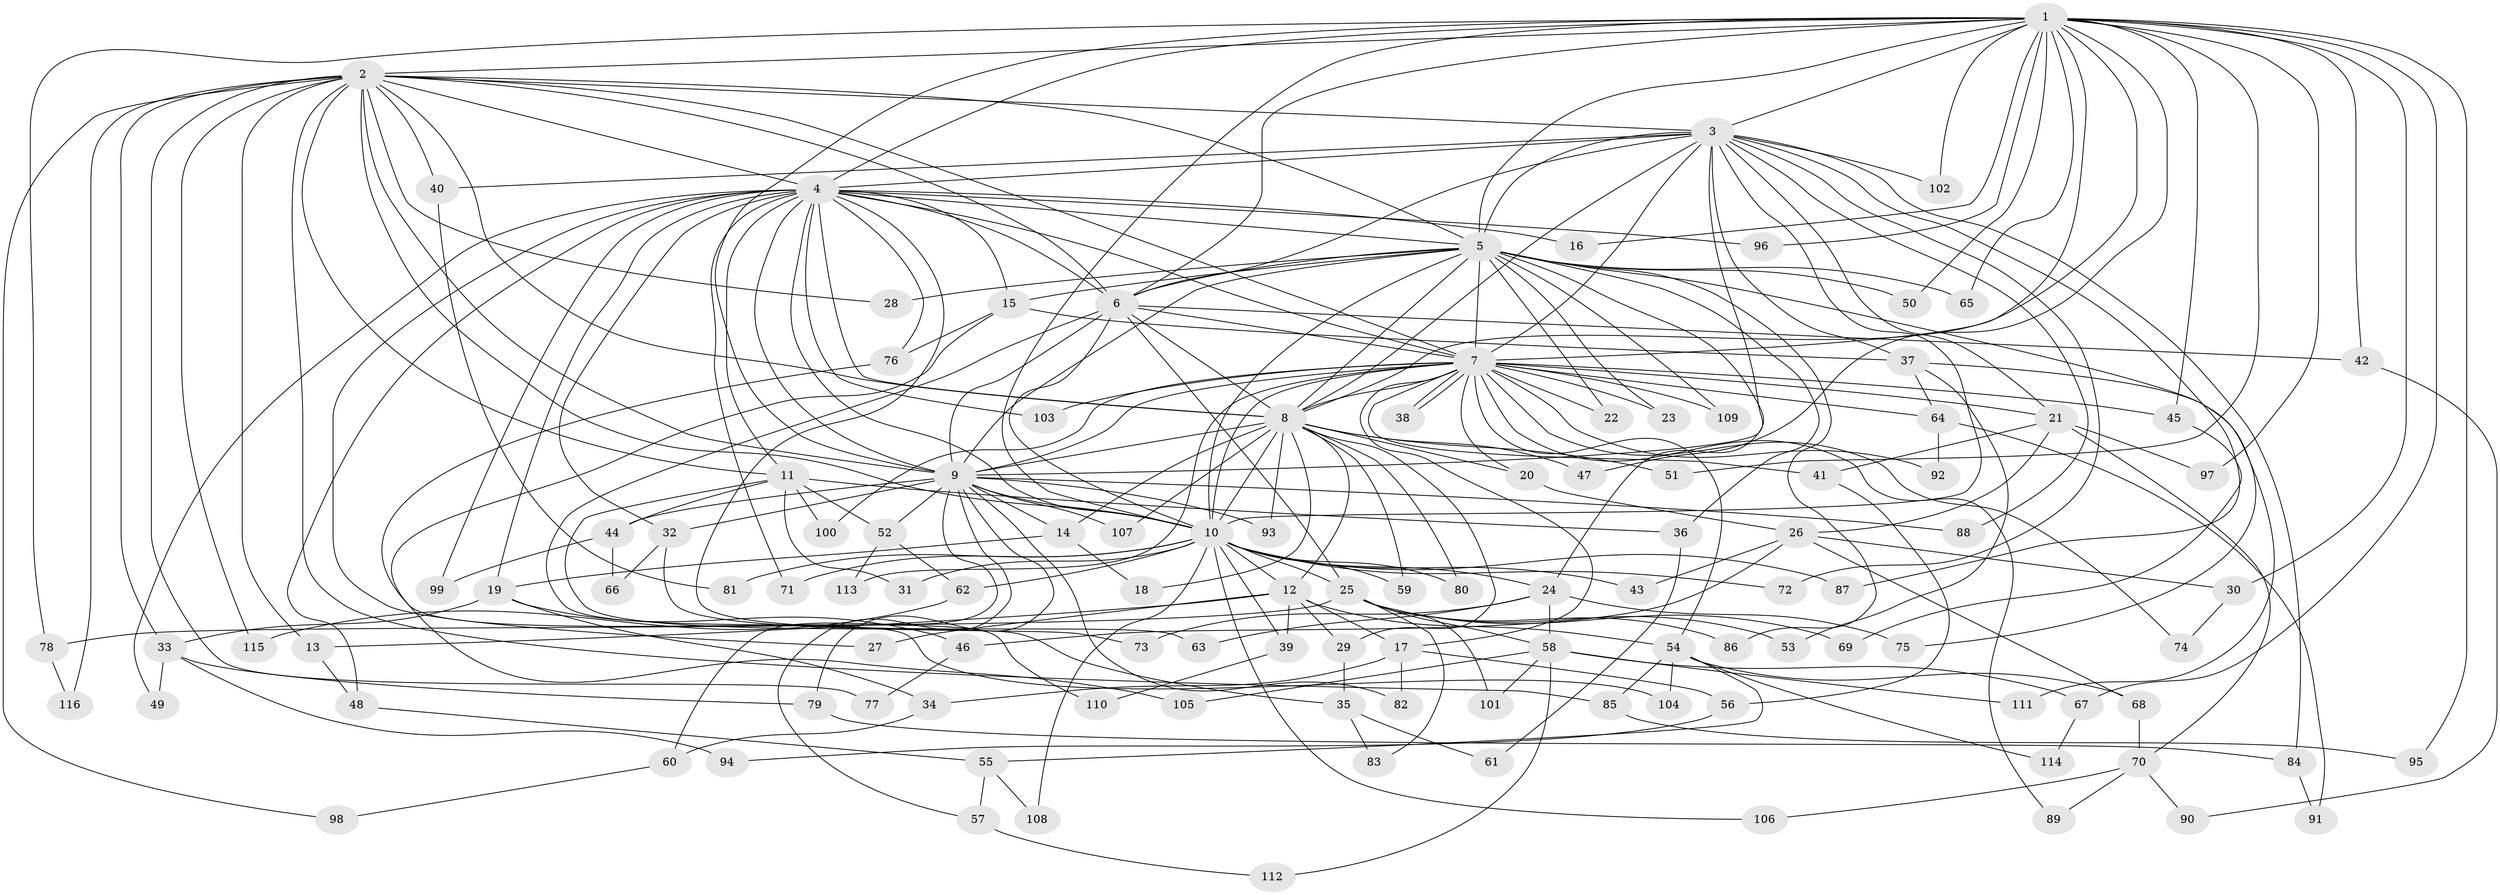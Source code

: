 // Generated by graph-tools (version 1.1) at 2025/25/03/09/25 03:25:37]
// undirected, 116 vertices, 257 edges
graph export_dot {
graph [start="1"]
  node [color=gray90,style=filled];
  1;
  2;
  3;
  4;
  5;
  6;
  7;
  8;
  9;
  10;
  11;
  12;
  13;
  14;
  15;
  16;
  17;
  18;
  19;
  20;
  21;
  22;
  23;
  24;
  25;
  26;
  27;
  28;
  29;
  30;
  31;
  32;
  33;
  34;
  35;
  36;
  37;
  38;
  39;
  40;
  41;
  42;
  43;
  44;
  45;
  46;
  47;
  48;
  49;
  50;
  51;
  52;
  53;
  54;
  55;
  56;
  57;
  58;
  59;
  60;
  61;
  62;
  63;
  64;
  65;
  66;
  67;
  68;
  69;
  70;
  71;
  72;
  73;
  74;
  75;
  76;
  77;
  78;
  79;
  80;
  81;
  82;
  83;
  84;
  85;
  86;
  87;
  88;
  89;
  90;
  91;
  92;
  93;
  94;
  95;
  96;
  97;
  98;
  99;
  100;
  101;
  102;
  103;
  104;
  105;
  106;
  107;
  108;
  109;
  110;
  111;
  112;
  113;
  114;
  115;
  116;
  1 -- 2;
  1 -- 3;
  1 -- 4;
  1 -- 5;
  1 -- 6;
  1 -- 7;
  1 -- 8;
  1 -- 9;
  1 -- 10;
  1 -- 16;
  1 -- 30;
  1 -- 42;
  1 -- 45;
  1 -- 47;
  1 -- 50;
  1 -- 51;
  1 -- 65;
  1 -- 67;
  1 -- 78;
  1 -- 95;
  1 -- 96;
  1 -- 97;
  1 -- 102;
  2 -- 3;
  2 -- 4;
  2 -- 5;
  2 -- 6;
  2 -- 7;
  2 -- 8;
  2 -- 9;
  2 -- 10;
  2 -- 11;
  2 -- 13;
  2 -- 28;
  2 -- 33;
  2 -- 40;
  2 -- 77;
  2 -- 85;
  2 -- 98;
  2 -- 115;
  2 -- 116;
  3 -- 4;
  3 -- 5;
  3 -- 6;
  3 -- 7;
  3 -- 8;
  3 -- 9;
  3 -- 10;
  3 -- 21;
  3 -- 37;
  3 -- 40;
  3 -- 72;
  3 -- 84;
  3 -- 87;
  3 -- 88;
  3 -- 102;
  4 -- 5;
  4 -- 6;
  4 -- 7;
  4 -- 8;
  4 -- 9;
  4 -- 10;
  4 -- 11;
  4 -- 15;
  4 -- 16;
  4 -- 19;
  4 -- 27;
  4 -- 32;
  4 -- 48;
  4 -- 49;
  4 -- 63;
  4 -- 71;
  4 -- 76;
  4 -- 96;
  4 -- 99;
  4 -- 103;
  5 -- 6;
  5 -- 7;
  5 -- 8;
  5 -- 9;
  5 -- 10;
  5 -- 15;
  5 -- 22;
  5 -- 23;
  5 -- 24;
  5 -- 28;
  5 -- 36;
  5 -- 50;
  5 -- 65;
  5 -- 75;
  5 -- 86;
  5 -- 109;
  6 -- 7;
  6 -- 8;
  6 -- 9;
  6 -- 10;
  6 -- 25;
  6 -- 42;
  6 -- 110;
  7 -- 8;
  7 -- 9;
  7 -- 10;
  7 -- 17;
  7 -- 20;
  7 -- 21;
  7 -- 22;
  7 -- 23;
  7 -- 38;
  7 -- 38;
  7 -- 41;
  7 -- 45;
  7 -- 54;
  7 -- 64;
  7 -- 74;
  7 -- 89;
  7 -- 92;
  7 -- 100;
  7 -- 103;
  7 -- 109;
  7 -- 113;
  8 -- 9;
  8 -- 10;
  8 -- 12;
  8 -- 14;
  8 -- 18;
  8 -- 20;
  8 -- 29;
  8 -- 47;
  8 -- 51;
  8 -- 59;
  8 -- 80;
  8 -- 93;
  8 -- 107;
  9 -- 10;
  9 -- 14;
  9 -- 32;
  9 -- 44;
  9 -- 52;
  9 -- 57;
  9 -- 60;
  9 -- 79;
  9 -- 82;
  9 -- 88;
  9 -- 93;
  9 -- 107;
  10 -- 12;
  10 -- 24;
  10 -- 25;
  10 -- 31;
  10 -- 39;
  10 -- 43;
  10 -- 59;
  10 -- 62;
  10 -- 71;
  10 -- 72;
  10 -- 80;
  10 -- 81;
  10 -- 87;
  10 -- 106;
  10 -- 108;
  11 -- 31;
  11 -- 35;
  11 -- 36;
  11 -- 44;
  11 -- 52;
  11 -- 100;
  12 -- 13;
  12 -- 17;
  12 -- 27;
  12 -- 29;
  12 -- 39;
  12 -- 54;
  13 -- 48;
  14 -- 18;
  14 -- 19;
  15 -- 37;
  15 -- 76;
  15 -- 105;
  17 -- 34;
  17 -- 56;
  17 -- 82;
  19 -- 33;
  19 -- 34;
  19 -- 46;
  20 -- 26;
  21 -- 26;
  21 -- 41;
  21 -- 70;
  21 -- 97;
  24 -- 58;
  24 -- 63;
  24 -- 73;
  24 -- 75;
  25 -- 53;
  25 -- 58;
  25 -- 69;
  25 -- 78;
  25 -- 83;
  25 -- 86;
  25 -- 101;
  26 -- 30;
  26 -- 43;
  26 -- 46;
  26 -- 68;
  29 -- 35;
  30 -- 74;
  32 -- 66;
  32 -- 73;
  33 -- 49;
  33 -- 79;
  33 -- 94;
  34 -- 60;
  35 -- 61;
  35 -- 83;
  36 -- 61;
  37 -- 53;
  37 -- 64;
  37 -- 111;
  39 -- 110;
  40 -- 81;
  41 -- 56;
  42 -- 90;
  44 -- 66;
  44 -- 99;
  45 -- 69;
  46 -- 77;
  48 -- 55;
  52 -- 62;
  52 -- 113;
  54 -- 55;
  54 -- 68;
  54 -- 85;
  54 -- 104;
  54 -- 114;
  55 -- 57;
  55 -- 108;
  56 -- 94;
  57 -- 112;
  58 -- 67;
  58 -- 101;
  58 -- 105;
  58 -- 111;
  58 -- 112;
  60 -- 98;
  62 -- 115;
  64 -- 91;
  64 -- 92;
  67 -- 114;
  68 -- 70;
  70 -- 89;
  70 -- 90;
  70 -- 106;
  76 -- 104;
  78 -- 116;
  79 -- 84;
  84 -- 91;
  85 -- 95;
}
